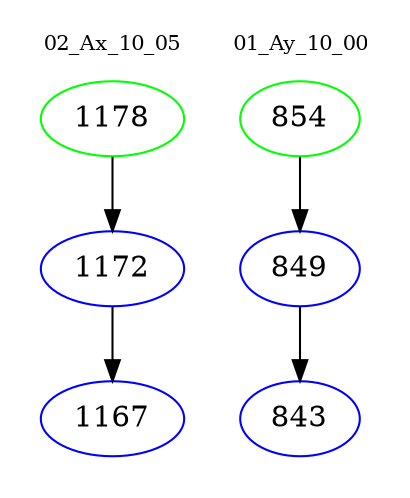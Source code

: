 digraph{
subgraph cluster_0 {
color = white
label = "02_Ax_10_05";
fontsize=10;
T0_1178 [label="1178", color="green"]
T0_1178 -> T0_1172 [color="black"]
T0_1172 [label="1172", color="blue"]
T0_1172 -> T0_1167 [color="black"]
T0_1167 [label="1167", color="blue"]
}
subgraph cluster_1 {
color = white
label = "01_Ay_10_00";
fontsize=10;
T1_854 [label="854", color="green"]
T1_854 -> T1_849 [color="black"]
T1_849 [label="849", color="blue"]
T1_849 -> T1_843 [color="black"]
T1_843 [label="843", color="blue"]
}
}

